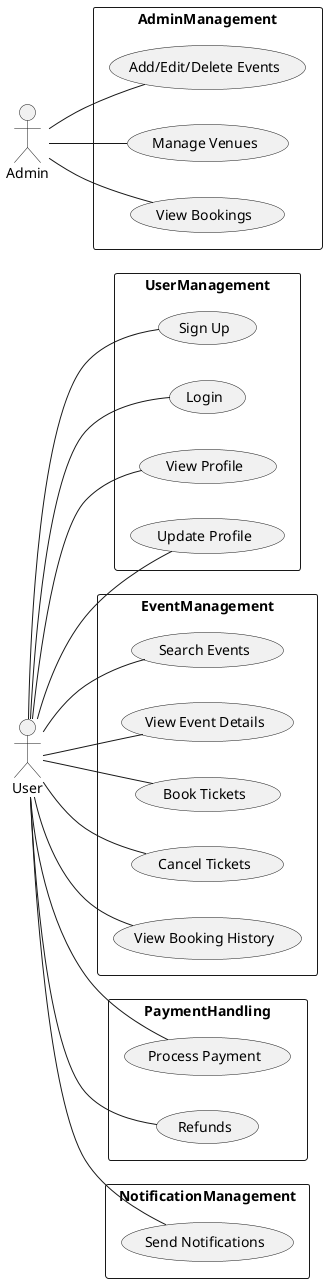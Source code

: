 @startuml
left to right direction

actor User
actor Admin

rectangle UserManagement {
    User -- (Sign Up)
    User -- (Login)
    User -- (View Profile)
    User -- (Update Profile)
}

rectangle EventManagement {
    User -- (Search Events)
    User -- (View Event Details)
    User -- (Book Tickets)
    User -- (Cancel Tickets)
    User -- (View Booking History)
}

rectangle AdminManagement {
    Admin -- (Add/Edit/Delete Events)
    Admin -- (Manage Venues)
    Admin -- (View Bookings)
}

rectangle PaymentHandling {
    User -- (Process Payment)
    User -- (Refunds)
}

rectangle NotificationManagement {
    User -- (Send Notifications)
}

@enduml



@enduml